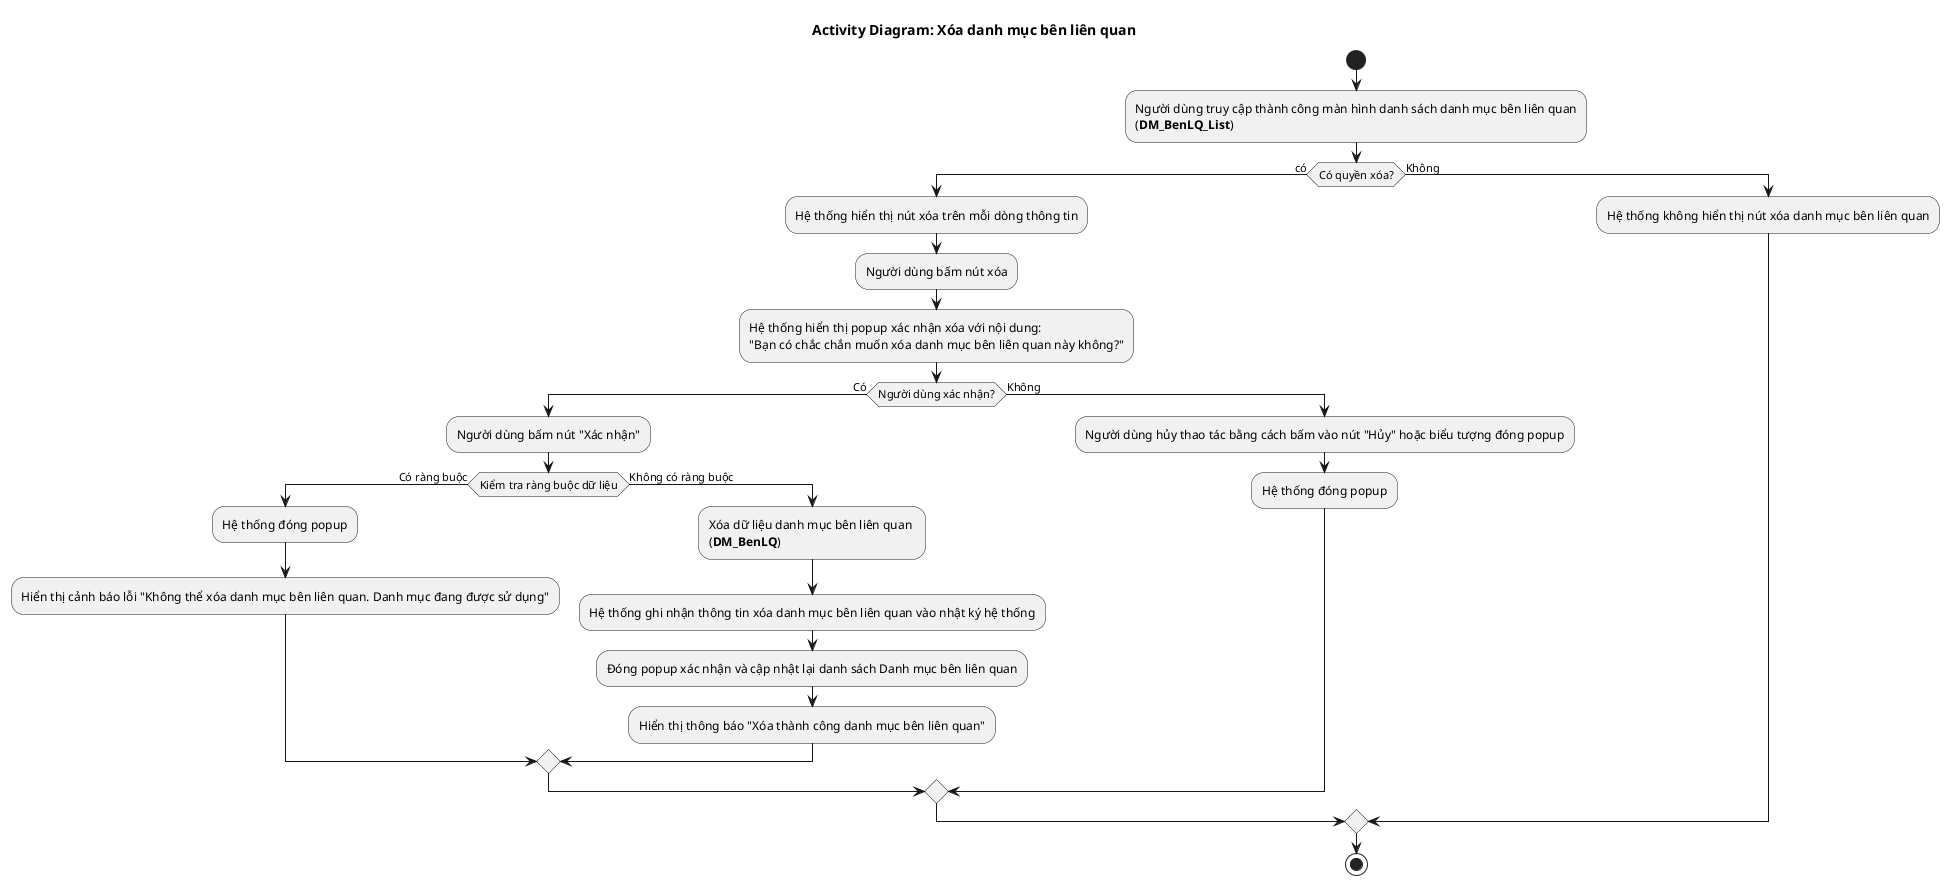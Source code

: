 @startuml DM_BenLQ_Delete
!pragma layout smetana
title Activity Diagram: Xóa danh mục bên liên quan

start
:Người dùng truy cập thành công màn hình danh sách danh mục bên liên quan\n(**DM_BenLQ_List**);
if (Có quyền xóa?) then (có)
:Hệ thống hiển thị nút xóa trên mỗi dòng thông tin;
:Người dùng bấm nút xóa;
:Hệ thống hiển thị popup xác nhận xóa với nội dung:\n"Bạn có chắc chắn muốn xóa danh mục bên liên quan này không?";
if (Người dùng xác nhận?) then (Có)
  :Người dùng bấm nút "Xác nhận";
  if (Kiểm tra ràng buộc dữ liệu) then (Có ràng buộc)
    :Hệ thống đóng popup;
    :Hiển thị cảnh báo lỗi "Không thể xóa danh mục bên liên quan. Danh mục đang được sử dụng";
  else (Không có ràng buộc)
    :Xóa dữ liệu danh mục bên liên quan \n(**DM_BenLQ**);
    :Hệ thống ghi nhận thông tin xóa danh mục bên liên quan vào nhật ký hệ thống;
    :Đóng popup xác nhận và cập nhật lại danh sách Danh mục bên liên quan;
    :Hiển thị thông báo "Xóa thành công danh mục bên liên quan";
  endif
else (Không)
  :Người dùng hủy thao tác bằng cách bấm vào nút "Hủy" hoặc biểu tượng đóng popup;
  :Hệ thống đóng popup;
endif
else (Không)
:Hệ thống không hiển thị nút xóa danh mục bên liên quan;
endif

stop
@enduml
